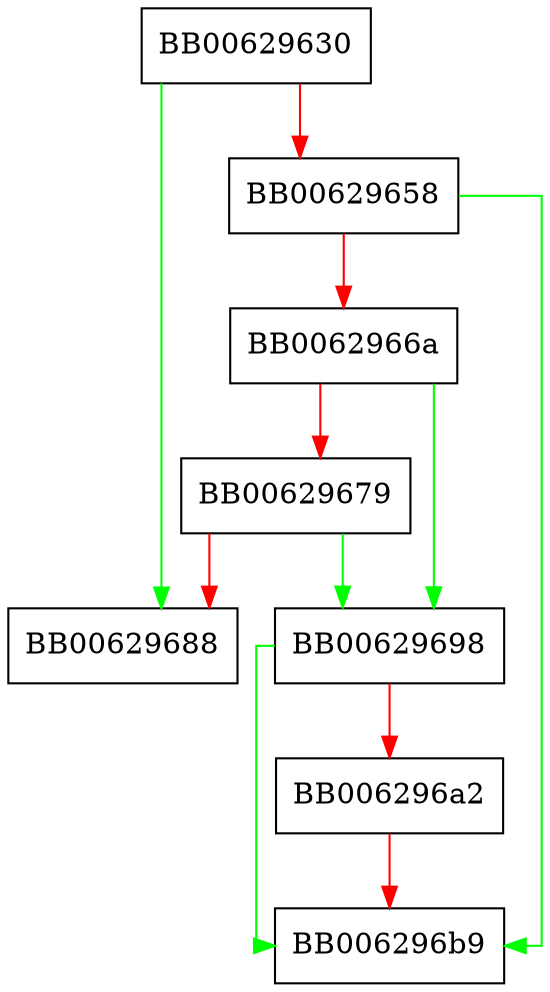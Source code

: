 digraph ossl_method_store_new {
  node [shape="box"];
  graph [splines=ortho];
  BB00629630 -> BB00629688 [color="green"];
  BB00629630 -> BB00629658 [color="red"];
  BB00629658 -> BB006296b9 [color="green"];
  BB00629658 -> BB0062966a [color="red"];
  BB0062966a -> BB00629698 [color="green"];
  BB0062966a -> BB00629679 [color="red"];
  BB00629679 -> BB00629698 [color="green"];
  BB00629679 -> BB00629688 [color="red"];
  BB00629698 -> BB006296b9 [color="green"];
  BB00629698 -> BB006296a2 [color="red"];
  BB006296a2 -> BB006296b9 [color="red"];
}